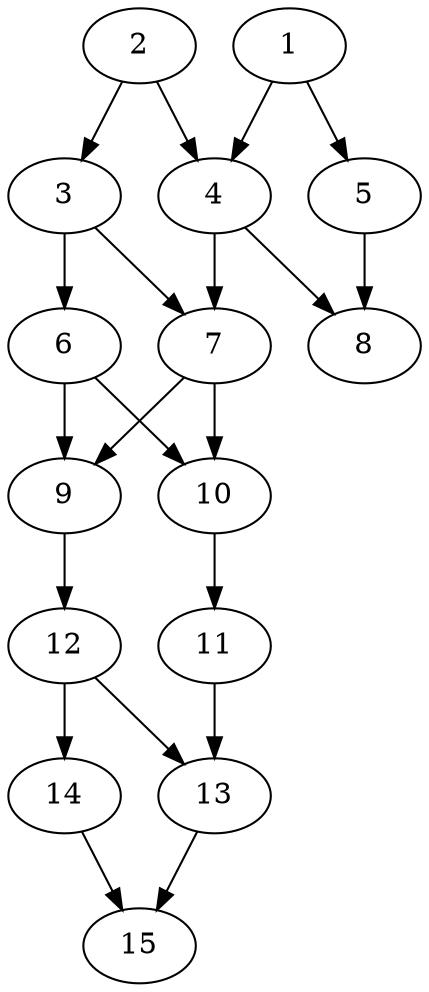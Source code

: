 // DAG automatically generated by daggen at Thu Oct  3 13:59:26 2019
// ./daggen --dot -n 15 --ccr 0.3 --fat 0.5 --regular 0.7 --density 0.6 --mindata 5242880 --maxdata 52428800 
digraph G {
  1 [size="37123413", alpha="0.19", expect_size="11137024"] 
  1 -> 4 [size ="11137024"]
  1 -> 5 [size ="11137024"]
  2 [size="126382080", alpha="0.09", expect_size="37914624"] 
  2 -> 3 [size ="37914624"]
  2 -> 4 [size ="37914624"]
  3 [size="91398827", alpha="0.19", expect_size="27419648"] 
  3 -> 6 [size ="27419648"]
  3 -> 7 [size ="27419648"]
  4 [size="38642347", alpha="0.19", expect_size="11592704"] 
  4 -> 7 [size ="11592704"]
  4 -> 8 [size ="11592704"]
  5 [size="99611307", alpha="0.05", expect_size="29883392"] 
  5 -> 8 [size ="29883392"]
  6 [size="51210240", alpha="0.19", expect_size="15363072"] 
  6 -> 9 [size ="15363072"]
  6 -> 10 [size ="15363072"]
  7 [size="36051627", alpha="0.02", expect_size="10815488"] 
  7 -> 9 [size ="10815488"]
  7 -> 10 [size ="10815488"]
  8 [size="139776000", alpha="0.14", expect_size="41932800"] 
  9 [size="34945707", alpha="0.07", expect_size="10483712"] 
  9 -> 12 [size ="10483712"]
  10 [size="55517867", alpha="0.08", expect_size="16655360"] 
  10 -> 11 [size ="16655360"]
  11 [size="43827200", alpha="0.18", expect_size="13148160"] 
  11 -> 13 [size ="13148160"]
  12 [size="32382293", alpha="0.11", expect_size="9714688"] 
  12 -> 13 [size ="9714688"]
  12 -> 14 [size ="9714688"]
  13 [size="103004160", alpha="0.18", expect_size="30901248"] 
  13 -> 15 [size ="30901248"]
  14 [size="93265920", alpha="0.03", expect_size="27979776"] 
  14 -> 15 [size ="27979776"]
  15 [size="85736107", alpha="0.16", expect_size="25720832"] 
}
